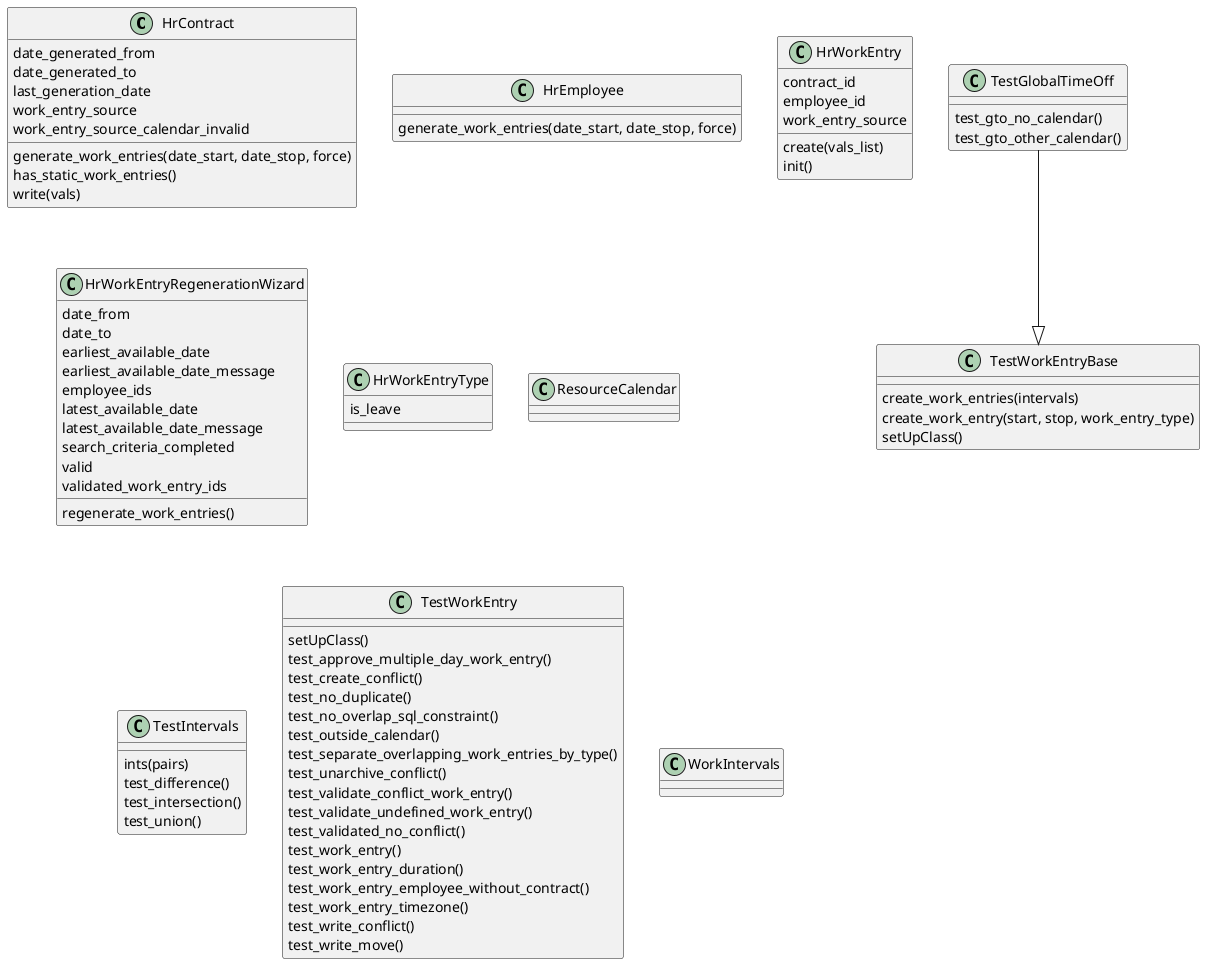 @startuml classes_hr_work_entry_contract
set namespaceSeparator none
class "HrContract" as odoo_src.odoo.addons.hr_work_entry_contract.models.hr_contract.HrContract {
  date_generated_from
  date_generated_to
  last_generation_date
  work_entry_source
  work_entry_source_calendar_invalid
  generate_work_entries(date_start, date_stop, force)
  has_static_work_entries()
  write(vals)
}
class "HrEmployee" as odoo_src.odoo.addons.hr_work_entry_contract.models.hr_employee.HrEmployee {
  generate_work_entries(date_start, date_stop, force)
}
class "HrWorkEntry" as odoo_src.odoo.addons.hr_work_entry_contract.models.hr_work_entry.HrWorkEntry {
  contract_id
  employee_id
  work_entry_source
  create(vals_list)
  init()
}
class "HrWorkEntryRegenerationWizard" as odoo_src.odoo.addons.hr_work_entry_contract.wizard.hr_work_entry_regeneration_wizard.HrWorkEntryRegenerationWizard {
  date_from
  date_to
  earliest_available_date
  earliest_available_date_message
  employee_ids
  latest_available_date
  latest_available_date_message
  search_criteria_completed
  valid
  validated_work_entry_ids
  regenerate_work_entries()
}
class "HrWorkEntryType" as odoo_src.odoo.addons.hr_work_entry_contract.models.hr_work_entry.HrWorkEntryType {
  is_leave
}
class "ResourceCalendar" as odoo_src.odoo.addons.hr_work_entry_contract.models.resource_calendar.ResourceCalendar {
}
class "TestGlobalTimeOff" as odoo_src.odoo.addons.hr_work_entry_contract.tests.test_global_time_off.TestGlobalTimeOff {
  test_gto_no_calendar()
  test_gto_other_calendar()
}
class "TestIntervals" as odoo_src.odoo.addons.hr_work_entry_contract.tests.test_work_intervals.TestIntervals {
  ints(pairs)
  test_difference()
  test_intersection()
  test_union()
}
class "TestWorkEntry" as odoo_src.odoo.addons.hr_work_entry_contract.tests.test_work_entry.TestWorkEntry {
  setUpClass()
  test_approve_multiple_day_work_entry()
  test_create_conflict()
  test_no_duplicate()
  test_no_overlap_sql_constraint()
  test_outside_calendar()
  test_separate_overlapping_work_entries_by_type()
  test_unarchive_conflict()
  test_validate_conflict_work_entry()
  test_validate_undefined_work_entry()
  test_validated_no_conflict()
  test_work_entry()
  test_work_entry_duration()
  test_work_entry_employee_without_contract()
  test_work_entry_timezone()
  test_write_conflict()
  test_write_move()
}
class "TestWorkEntryBase" as odoo_src.odoo.addons.hr_work_entry_contract.tests.common.TestWorkEntryBase {
  create_work_entries(intervals)
  create_work_entry(start, stop, work_entry_type)
  setUpClass()
}
class "WorkIntervals" as odoo_src.odoo.addons.hr_work_entry_contract.models.hr_work_intervals.WorkIntervals {
}
odoo_src.odoo.addons.hr_work_entry_contract.tests.test_global_time_off.TestGlobalTimeOff --|> odoo_src.odoo.addons.hr_work_entry_contract.tests.common.TestWorkEntryBase
@enduml
